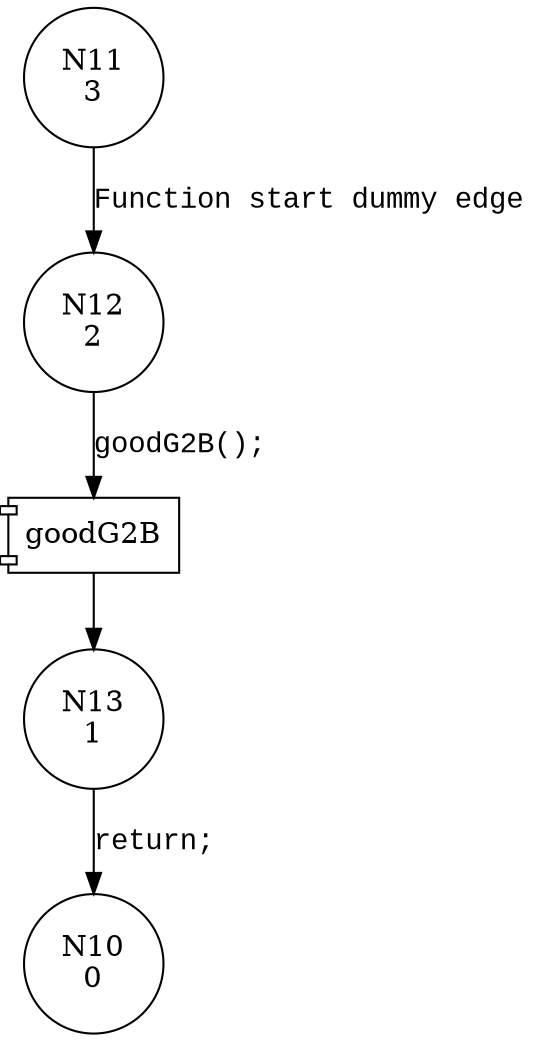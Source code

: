 digraph CWE121_Stack_Based_Buffer_Overflow__CWE805_int64_t_declare_memmove_65_good {
12 [shape="circle" label="N12\n2"]
13 [shape="circle" label="N13\n1"]
11 [shape="circle" label="N11\n3"]
10 [shape="circle" label="N10\n0"]
100019 [shape="component" label="goodG2B"]
12 -> 100019 [label="goodG2B();" fontname="Courier New"]
100019 -> 13 [label="" fontname="Courier New"]
11 -> 12 [label="Function start dummy edge" fontname="Courier New"]
13 -> 10 [label="return;" fontname="Courier New"]
}